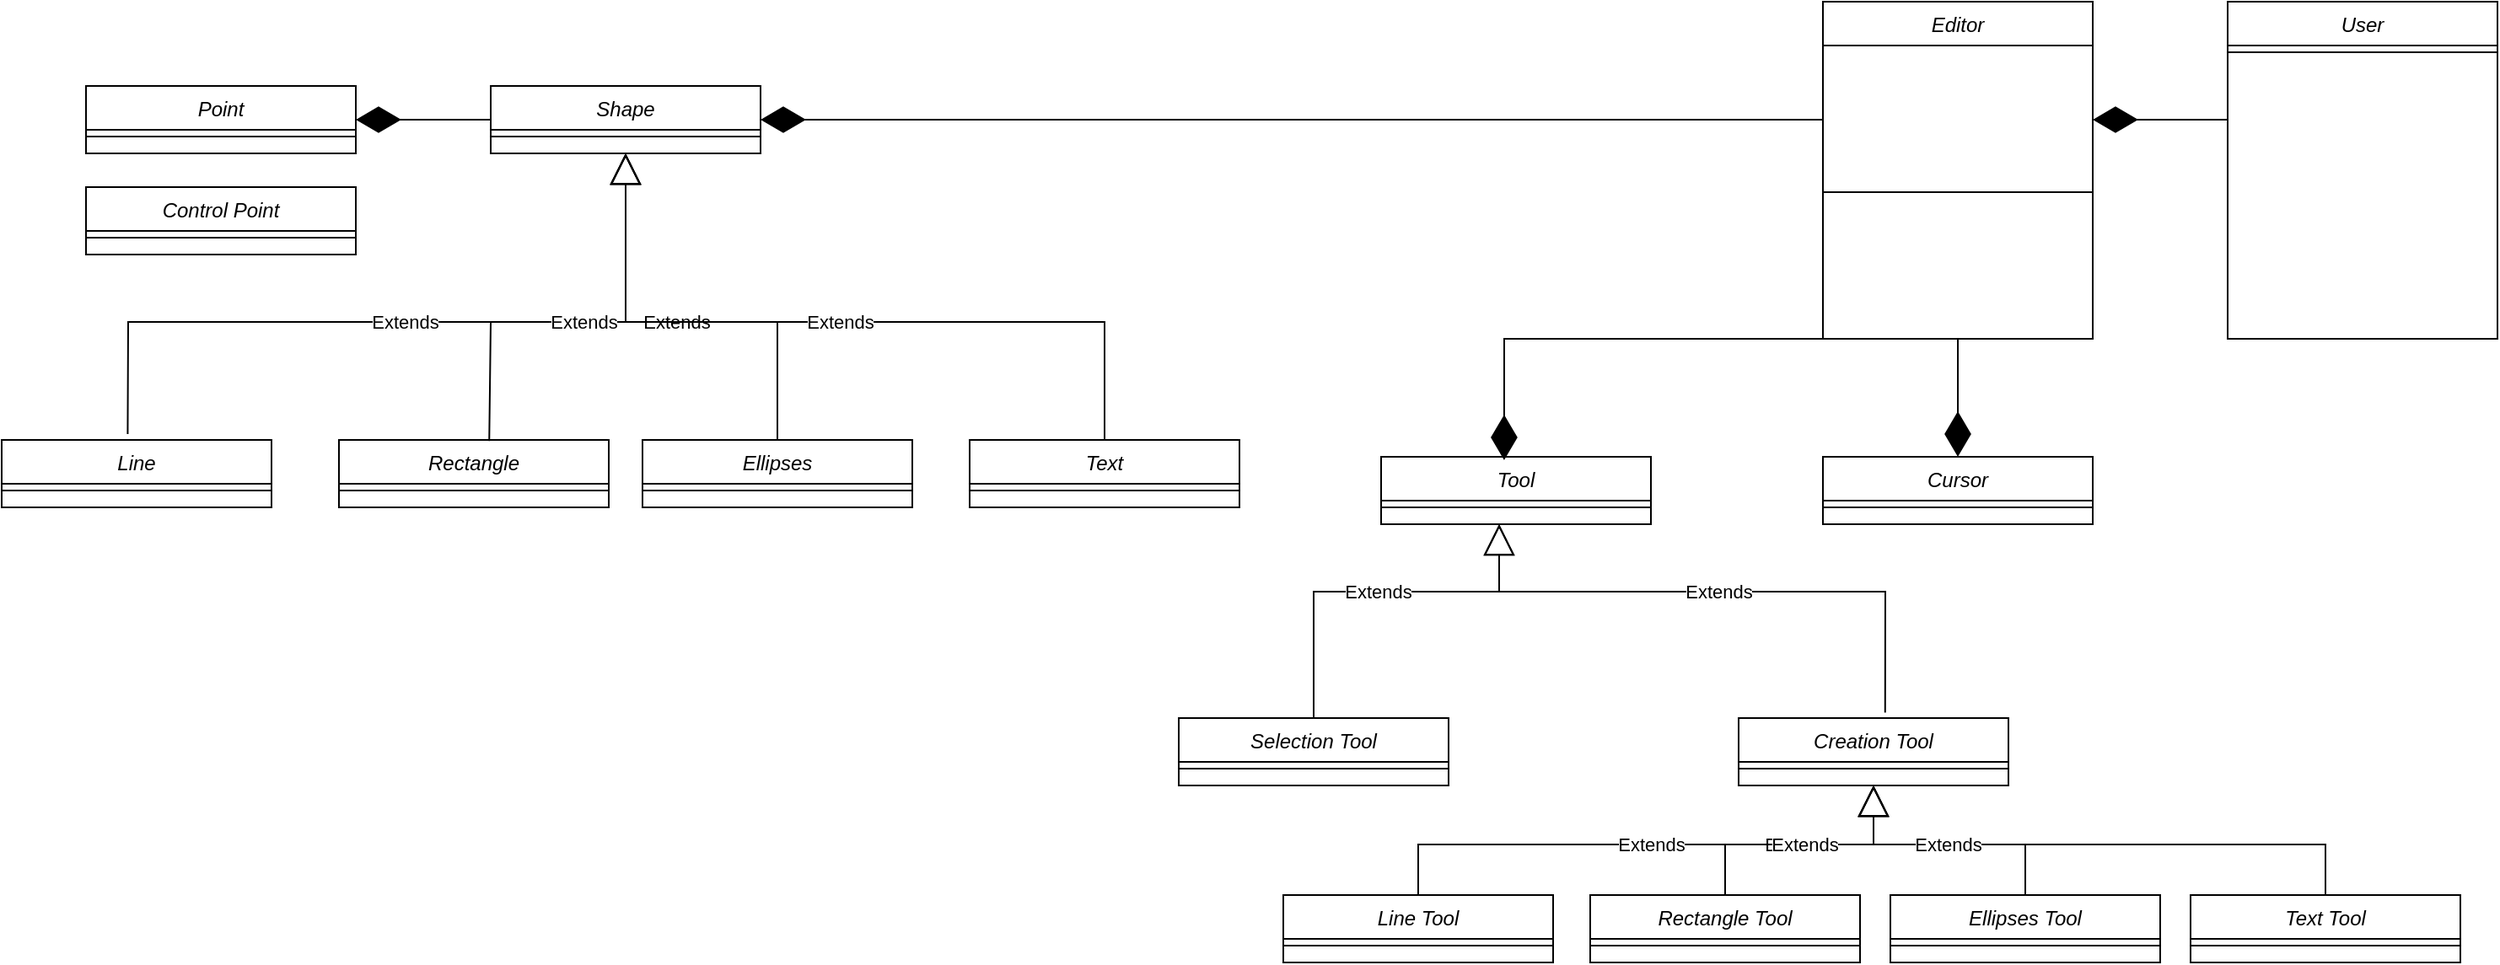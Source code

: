 <mxfile version="22.0.8" type="github">
  <diagram id="C5RBs43oDa-KdzZeNtuy" name="Page-1">
    <mxGraphModel dx="1974" dy="600" grid="1" gridSize="10" guides="1" tooltips="1" connect="1" arrows="1" fold="1" page="1" pageScale="1" pageWidth="827" pageHeight="1169" math="0" shadow="0">
      <root>
        <mxCell id="WIyWlLk6GJQsqaUBKTNV-0" />
        <mxCell id="WIyWlLk6GJQsqaUBKTNV-1" parent="WIyWlLk6GJQsqaUBKTNV-0" />
        <mxCell id="zkfFHV4jXpPFQw0GAbJ--0" value="User" style="swimlane;fontStyle=2;align=center;verticalAlign=top;childLayout=stackLayout;horizontal=1;startSize=26;horizontalStack=0;resizeParent=1;resizeLast=0;collapsible=1;marginBottom=0;rounded=0;shadow=0;strokeWidth=1;" parent="WIyWlLk6GJQsqaUBKTNV-1" vertex="1">
          <mxGeometry x="710" y="10" width="160" height="200" as="geometry">
            <mxRectangle x="230" y="140" width="160" height="26" as="alternateBounds" />
          </mxGeometry>
        </mxCell>
        <mxCell id="zkfFHV4jXpPFQw0GAbJ--4" value="" style="line;html=1;strokeWidth=1;align=left;verticalAlign=middle;spacingTop=-1;spacingLeft=3;spacingRight=3;rotatable=0;labelPosition=right;points=[];portConstraint=eastwest;" parent="zkfFHV4jXpPFQw0GAbJ--0" vertex="1">
          <mxGeometry y="26" width="160" height="8" as="geometry" />
        </mxCell>
        <mxCell id="ds8pIDIFLKpDr9yh_afj-0" value="Editor" style="swimlane;fontStyle=2;align=center;verticalAlign=top;childLayout=stackLayout;horizontal=1;startSize=26;horizontalStack=0;resizeParent=1;resizeLast=0;collapsible=1;marginBottom=0;rounded=0;shadow=0;strokeWidth=1;" vertex="1" parent="WIyWlLk6GJQsqaUBKTNV-1">
          <mxGeometry x="470" y="10" width="160" height="200" as="geometry">
            <mxRectangle x="230" y="140" width="160" height="26" as="alternateBounds" />
          </mxGeometry>
        </mxCell>
        <mxCell id="ds8pIDIFLKpDr9yh_afj-1" value="" style="line;html=1;strokeWidth=1;align=left;verticalAlign=middle;spacingTop=-1;spacingLeft=3;spacingRight=3;rotatable=0;labelPosition=right;points=[];portConstraint=eastwest;" vertex="1" parent="ds8pIDIFLKpDr9yh_afj-0">
          <mxGeometry y="26" width="160" height="174" as="geometry" />
        </mxCell>
        <mxCell id="ds8pIDIFLKpDr9yh_afj-4" value="Shape" style="swimlane;fontStyle=2;align=center;verticalAlign=top;childLayout=stackLayout;horizontal=1;startSize=26;horizontalStack=0;resizeParent=1;resizeLast=0;collapsible=1;marginBottom=0;rounded=0;shadow=0;strokeWidth=1;" vertex="1" parent="WIyWlLk6GJQsqaUBKTNV-1">
          <mxGeometry x="-320" y="60" width="160" height="40" as="geometry">
            <mxRectangle x="230" y="140" width="160" height="26" as="alternateBounds" />
          </mxGeometry>
        </mxCell>
        <mxCell id="ds8pIDIFLKpDr9yh_afj-5" value="" style="line;html=1;strokeWidth=1;align=left;verticalAlign=middle;spacingTop=-1;spacingLeft=3;spacingRight=3;rotatable=0;labelPosition=right;points=[];portConstraint=eastwest;" vertex="1" parent="ds8pIDIFLKpDr9yh_afj-4">
          <mxGeometry y="26" width="160" height="8" as="geometry" />
        </mxCell>
        <mxCell id="ds8pIDIFLKpDr9yh_afj-6" value="Rectangle" style="swimlane;fontStyle=2;align=center;verticalAlign=top;childLayout=stackLayout;horizontal=1;startSize=26;horizontalStack=0;resizeParent=1;resizeLast=0;collapsible=1;marginBottom=0;rounded=0;shadow=0;strokeWidth=1;" vertex="1" parent="WIyWlLk6GJQsqaUBKTNV-1">
          <mxGeometry x="-410" y="270" width="160" height="40" as="geometry">
            <mxRectangle x="230" y="140" width="160" height="26" as="alternateBounds" />
          </mxGeometry>
        </mxCell>
        <mxCell id="ds8pIDIFLKpDr9yh_afj-7" value="" style="line;html=1;strokeWidth=1;align=left;verticalAlign=middle;spacingTop=-1;spacingLeft=3;spacingRight=3;rotatable=0;labelPosition=right;points=[];portConstraint=eastwest;" vertex="1" parent="ds8pIDIFLKpDr9yh_afj-6">
          <mxGeometry y="26" width="160" height="8" as="geometry" />
        </mxCell>
        <mxCell id="ds8pIDIFLKpDr9yh_afj-8" value="Ellipses" style="swimlane;fontStyle=2;align=center;verticalAlign=top;childLayout=stackLayout;horizontal=1;startSize=26;horizontalStack=0;resizeParent=1;resizeLast=0;collapsible=1;marginBottom=0;rounded=0;shadow=0;strokeWidth=1;" vertex="1" parent="WIyWlLk6GJQsqaUBKTNV-1">
          <mxGeometry x="-230" y="270" width="160" height="40" as="geometry">
            <mxRectangle x="230" y="140" width="160" height="26" as="alternateBounds" />
          </mxGeometry>
        </mxCell>
        <mxCell id="ds8pIDIFLKpDr9yh_afj-9" value="" style="line;html=1;strokeWidth=1;align=left;verticalAlign=middle;spacingTop=-1;spacingLeft=3;spacingRight=3;rotatable=0;labelPosition=right;points=[];portConstraint=eastwest;" vertex="1" parent="ds8pIDIFLKpDr9yh_afj-8">
          <mxGeometry y="26" width="160" height="8" as="geometry" />
        </mxCell>
        <mxCell id="ds8pIDIFLKpDr9yh_afj-10" value="Text" style="swimlane;fontStyle=2;align=center;verticalAlign=top;childLayout=stackLayout;horizontal=1;startSize=26;horizontalStack=0;resizeParent=1;resizeLast=0;collapsible=1;marginBottom=0;rounded=0;shadow=0;strokeWidth=1;" vertex="1" parent="WIyWlLk6GJQsqaUBKTNV-1">
          <mxGeometry x="-36" y="270" width="160" height="40" as="geometry">
            <mxRectangle x="230" y="140" width="160" height="26" as="alternateBounds" />
          </mxGeometry>
        </mxCell>
        <mxCell id="ds8pIDIFLKpDr9yh_afj-11" value="" style="line;html=1;strokeWidth=1;align=left;verticalAlign=middle;spacingTop=-1;spacingLeft=3;spacingRight=3;rotatable=0;labelPosition=right;points=[];portConstraint=eastwest;" vertex="1" parent="ds8pIDIFLKpDr9yh_afj-10">
          <mxGeometry y="26" width="160" height="8" as="geometry" />
        </mxCell>
        <mxCell id="ds8pIDIFLKpDr9yh_afj-13" value="Line" style="swimlane;fontStyle=2;align=center;verticalAlign=top;childLayout=stackLayout;horizontal=1;startSize=26;horizontalStack=0;resizeParent=1;resizeLast=0;collapsible=1;marginBottom=0;rounded=0;shadow=0;strokeWidth=1;" vertex="1" parent="WIyWlLk6GJQsqaUBKTNV-1">
          <mxGeometry x="-610" y="270" width="160" height="40" as="geometry">
            <mxRectangle x="230" y="140" width="160" height="26" as="alternateBounds" />
          </mxGeometry>
        </mxCell>
        <mxCell id="ds8pIDIFLKpDr9yh_afj-14" value="" style="line;html=1;strokeWidth=1;align=left;verticalAlign=middle;spacingTop=-1;spacingLeft=3;spacingRight=3;rotatable=0;labelPosition=right;points=[];portConstraint=eastwest;" vertex="1" parent="ds8pIDIFLKpDr9yh_afj-13">
          <mxGeometry y="26" width="160" height="8" as="geometry" />
        </mxCell>
        <mxCell id="ds8pIDIFLKpDr9yh_afj-24" value="Tool" style="swimlane;fontStyle=2;align=center;verticalAlign=top;childLayout=stackLayout;horizontal=1;startSize=26;horizontalStack=0;resizeParent=1;resizeLast=0;collapsible=1;marginBottom=0;rounded=0;shadow=0;strokeWidth=1;" vertex="1" parent="WIyWlLk6GJQsqaUBKTNV-1">
          <mxGeometry x="208" y="280" width="160" height="40" as="geometry">
            <mxRectangle x="230" y="140" width="160" height="26" as="alternateBounds" />
          </mxGeometry>
        </mxCell>
        <mxCell id="ds8pIDIFLKpDr9yh_afj-25" value="" style="line;html=1;strokeWidth=1;align=left;verticalAlign=middle;spacingTop=-1;spacingLeft=3;spacingRight=3;rotatable=0;labelPosition=right;points=[];portConstraint=eastwest;" vertex="1" parent="ds8pIDIFLKpDr9yh_afj-24">
          <mxGeometry y="26" width="160" height="8" as="geometry" />
        </mxCell>
        <mxCell id="ds8pIDIFLKpDr9yh_afj-27" value="Creation Tool&#xa;" style="swimlane;fontStyle=2;align=center;verticalAlign=top;childLayout=stackLayout;horizontal=1;startSize=26;horizontalStack=0;resizeParent=1;resizeLast=0;collapsible=1;marginBottom=0;rounded=0;shadow=0;strokeWidth=1;" vertex="1" parent="WIyWlLk6GJQsqaUBKTNV-1">
          <mxGeometry x="420" y="435" width="160" height="40" as="geometry">
            <mxRectangle x="230" y="140" width="160" height="26" as="alternateBounds" />
          </mxGeometry>
        </mxCell>
        <mxCell id="ds8pIDIFLKpDr9yh_afj-28" value="" style="line;html=1;strokeWidth=1;align=left;verticalAlign=middle;spacingTop=-1;spacingLeft=3;spacingRight=3;rotatable=0;labelPosition=right;points=[];portConstraint=eastwest;" vertex="1" parent="ds8pIDIFLKpDr9yh_afj-27">
          <mxGeometry y="26" width="160" height="8" as="geometry" />
        </mxCell>
        <mxCell id="ds8pIDIFLKpDr9yh_afj-36" value="Selection Tool" style="swimlane;fontStyle=2;align=center;verticalAlign=top;childLayout=stackLayout;horizontal=1;startSize=26;horizontalStack=0;resizeParent=1;resizeLast=0;collapsible=1;marginBottom=0;rounded=0;shadow=0;strokeWidth=1;" vertex="1" parent="WIyWlLk6GJQsqaUBKTNV-1">
          <mxGeometry x="88" y="435" width="160" height="40" as="geometry">
            <mxRectangle x="230" y="140" width="160" height="26" as="alternateBounds" />
          </mxGeometry>
        </mxCell>
        <mxCell id="ds8pIDIFLKpDr9yh_afj-37" value="" style="line;html=1;strokeWidth=1;align=left;verticalAlign=middle;spacingTop=-1;spacingLeft=3;spacingRight=3;rotatable=0;labelPosition=right;points=[];portConstraint=eastwest;" vertex="1" parent="ds8pIDIFLKpDr9yh_afj-36">
          <mxGeometry y="26" width="160" height="8" as="geometry" />
        </mxCell>
        <mxCell id="ds8pIDIFLKpDr9yh_afj-49" value="Extends" style="endArrow=block;endSize=16;endFill=0;html=1;rounded=0;entryX=0.5;entryY=1;entryDx=0;entryDy=0;exitX=0.467;exitY=-0.089;exitDx=0;exitDy=0;exitPerimeter=0;" edge="1" parent="WIyWlLk6GJQsqaUBKTNV-1" source="ds8pIDIFLKpDr9yh_afj-13" target="ds8pIDIFLKpDr9yh_afj-4">
          <mxGeometry width="160" relative="1" as="geometry">
            <mxPoint x="-390" y="210" as="sourcePoint" />
            <mxPoint x="-230" y="210" as="targetPoint" />
            <Array as="points">
              <mxPoint x="-535" y="200" />
              <mxPoint x="-390" y="200" />
              <mxPoint x="-240" y="200" />
            </Array>
          </mxGeometry>
        </mxCell>
        <mxCell id="ds8pIDIFLKpDr9yh_afj-50" value="Extends" style="endArrow=block;endSize=16;endFill=0;html=1;rounded=0;entryX=0.5;entryY=1;entryDx=0;entryDy=0;exitX=0.557;exitY=0.015;exitDx=0;exitDy=0;exitPerimeter=0;" edge="1" parent="WIyWlLk6GJQsqaUBKTNV-1" source="ds8pIDIFLKpDr9yh_afj-6" target="ds8pIDIFLKpDr9yh_afj-4">
          <mxGeometry width="160" relative="1" as="geometry">
            <mxPoint x="-525" y="276" as="sourcePoint" />
            <mxPoint x="-240" y="170" as="targetPoint" />
            <Array as="points">
              <mxPoint x="-320" y="200" />
              <mxPoint x="-290" y="200" />
              <mxPoint x="-240" y="200" />
            </Array>
          </mxGeometry>
        </mxCell>
        <mxCell id="ds8pIDIFLKpDr9yh_afj-51" value="Extends" style="endArrow=block;endSize=16;endFill=0;html=1;rounded=0;entryX=0.5;entryY=1;entryDx=0;entryDy=0;exitX=0.5;exitY=0;exitDx=0;exitDy=0;" edge="1" parent="WIyWlLk6GJQsqaUBKTNV-1" source="ds8pIDIFLKpDr9yh_afj-8" target="ds8pIDIFLKpDr9yh_afj-4">
          <mxGeometry width="160" relative="1" as="geometry">
            <mxPoint x="-220" y="230" as="sourcePoint" />
            <mxPoint x="-60" y="230" as="targetPoint" />
            <Array as="points">
              <mxPoint x="-150" y="200" />
              <mxPoint x="-240" y="200" />
            </Array>
          </mxGeometry>
        </mxCell>
        <mxCell id="ds8pIDIFLKpDr9yh_afj-52" value="Extends" style="endArrow=block;endSize=16;endFill=0;html=1;rounded=0;exitX=0.5;exitY=0;exitDx=0;exitDy=0;entryX=0.5;entryY=1;entryDx=0;entryDy=0;" edge="1" parent="WIyWlLk6GJQsqaUBKTNV-1" source="ds8pIDIFLKpDr9yh_afj-10" target="ds8pIDIFLKpDr9yh_afj-4">
          <mxGeometry width="160" relative="1" as="geometry">
            <mxPoint x="-90" y="200" as="sourcePoint" />
            <mxPoint x="-250" y="160" as="targetPoint" />
            <Array as="points">
              <mxPoint x="44" y="200" />
              <mxPoint x="-240" y="200" />
            </Array>
          </mxGeometry>
        </mxCell>
        <mxCell id="ds8pIDIFLKpDr9yh_afj-64" value="Cursor" style="swimlane;fontStyle=2;align=center;verticalAlign=top;childLayout=stackLayout;horizontal=1;startSize=26;horizontalStack=0;resizeParent=1;resizeLast=0;collapsible=1;marginBottom=0;rounded=0;shadow=0;strokeWidth=1;" vertex="1" parent="WIyWlLk6GJQsqaUBKTNV-1">
          <mxGeometry x="470" y="280" width="160" height="40" as="geometry">
            <mxRectangle x="230" y="140" width="160" height="26" as="alternateBounds" />
          </mxGeometry>
        </mxCell>
        <mxCell id="ds8pIDIFLKpDr9yh_afj-65" value="" style="line;html=1;strokeWidth=1;align=left;verticalAlign=middle;spacingTop=-1;spacingLeft=3;spacingRight=3;rotatable=0;labelPosition=right;points=[];portConstraint=eastwest;" vertex="1" parent="ds8pIDIFLKpDr9yh_afj-64">
          <mxGeometry y="26" width="160" height="8" as="geometry" />
        </mxCell>
        <mxCell id="ds8pIDIFLKpDr9yh_afj-67" value="Rectangle Tool&#xa;" style="swimlane;fontStyle=2;align=center;verticalAlign=top;childLayout=stackLayout;horizontal=1;startSize=26;horizontalStack=0;resizeParent=1;resizeLast=0;collapsible=1;marginBottom=0;rounded=0;shadow=0;strokeWidth=1;" vertex="1" parent="WIyWlLk6GJQsqaUBKTNV-1">
          <mxGeometry x="332" y="540" width="160" height="40" as="geometry">
            <mxRectangle x="230" y="140" width="160" height="26" as="alternateBounds" />
          </mxGeometry>
        </mxCell>
        <mxCell id="ds8pIDIFLKpDr9yh_afj-68" value="" style="line;html=1;strokeWidth=1;align=left;verticalAlign=middle;spacingTop=-1;spacingLeft=3;spacingRight=3;rotatable=0;labelPosition=right;points=[];portConstraint=eastwest;" vertex="1" parent="ds8pIDIFLKpDr9yh_afj-67">
          <mxGeometry y="26" width="160" height="8" as="geometry" />
        </mxCell>
        <mxCell id="ds8pIDIFLKpDr9yh_afj-69" value="Extends" style="endArrow=block;endSize=16;endFill=0;html=1;rounded=0;exitX=0.5;exitY=0;exitDx=0;exitDy=0;" edge="1" parent="WIyWlLk6GJQsqaUBKTNV-1" source="ds8pIDIFLKpDr9yh_afj-36">
          <mxGeometry width="160" relative="1" as="geometry">
            <mxPoint x="198" y="490" as="sourcePoint" />
            <mxPoint x="278" y="320" as="targetPoint" />
            <Array as="points">
              <mxPoint x="168" y="360" />
              <mxPoint x="278" y="360" />
            </Array>
          </mxGeometry>
        </mxCell>
        <mxCell id="ds8pIDIFLKpDr9yh_afj-70" value="Extends" style="endArrow=block;endSize=16;endFill=0;html=1;rounded=0;exitX=0.543;exitY=-0.08;exitDx=0;exitDy=0;exitPerimeter=0;" edge="1" parent="WIyWlLk6GJQsqaUBKTNV-1" source="ds8pIDIFLKpDr9yh_afj-27">
          <mxGeometry width="160" relative="1" as="geometry">
            <mxPoint x="578" y="370" as="sourcePoint" />
            <mxPoint x="278" y="320" as="targetPoint" />
            <Array as="points">
              <mxPoint x="507" y="360" />
              <mxPoint x="278" y="360" />
            </Array>
          </mxGeometry>
        </mxCell>
        <mxCell id="ds8pIDIFLKpDr9yh_afj-73" value="" style="endArrow=diamondThin;endFill=1;endSize=24;html=1;rounded=0;entryX=0.456;entryY=0.05;entryDx=0;entryDy=0;entryPerimeter=0;" edge="1" parent="WIyWlLk6GJQsqaUBKTNV-1" target="ds8pIDIFLKpDr9yh_afj-24">
          <mxGeometry width="160" relative="1" as="geometry">
            <mxPoint x="550" y="210" as="sourcePoint" />
            <mxPoint x="530" y="420" as="targetPoint" />
            <Array as="points">
              <mxPoint x="440" y="210" />
              <mxPoint x="360" y="210" />
              <mxPoint x="281" y="210" />
            </Array>
          </mxGeometry>
        </mxCell>
        <mxCell id="ds8pIDIFLKpDr9yh_afj-74" value="" style="endArrow=diamondThin;endFill=1;endSize=24;html=1;rounded=0;exitX=0.5;exitY=1;exitDx=0;exitDy=0;entryX=0.5;entryY=0;entryDx=0;entryDy=0;" edge="1" parent="WIyWlLk6GJQsqaUBKTNV-1" source="ds8pIDIFLKpDr9yh_afj-0" target="ds8pIDIFLKpDr9yh_afj-64">
          <mxGeometry width="160" relative="1" as="geometry">
            <mxPoint x="370" y="420" as="sourcePoint" />
            <mxPoint x="530" y="420" as="targetPoint" />
          </mxGeometry>
        </mxCell>
        <mxCell id="ds8pIDIFLKpDr9yh_afj-75" value="Ellipses Tool&#xa;" style="swimlane;fontStyle=2;align=center;verticalAlign=top;childLayout=stackLayout;horizontal=1;startSize=26;horizontalStack=0;resizeParent=1;resizeLast=0;collapsible=1;marginBottom=0;rounded=0;shadow=0;strokeWidth=1;" vertex="1" parent="WIyWlLk6GJQsqaUBKTNV-1">
          <mxGeometry x="510" y="540" width="160" height="40" as="geometry">
            <mxRectangle x="230" y="140" width="160" height="26" as="alternateBounds" />
          </mxGeometry>
        </mxCell>
        <mxCell id="ds8pIDIFLKpDr9yh_afj-76" value="" style="line;html=1;strokeWidth=1;align=left;verticalAlign=middle;spacingTop=-1;spacingLeft=3;spacingRight=3;rotatable=0;labelPosition=right;points=[];portConstraint=eastwest;" vertex="1" parent="ds8pIDIFLKpDr9yh_afj-75">
          <mxGeometry y="26" width="160" height="8" as="geometry" />
        </mxCell>
        <mxCell id="ds8pIDIFLKpDr9yh_afj-77" value="Line Tool&#xa;" style="swimlane;fontStyle=2;align=center;verticalAlign=top;childLayout=stackLayout;horizontal=1;startSize=26;horizontalStack=0;resizeParent=1;resizeLast=0;collapsible=1;marginBottom=0;rounded=0;shadow=0;strokeWidth=1;" vertex="1" parent="WIyWlLk6GJQsqaUBKTNV-1">
          <mxGeometry x="150" y="540" width="160" height="40" as="geometry">
            <mxRectangle x="230" y="140" width="160" height="26" as="alternateBounds" />
          </mxGeometry>
        </mxCell>
        <mxCell id="ds8pIDIFLKpDr9yh_afj-78" value="" style="line;html=1;strokeWidth=1;align=left;verticalAlign=middle;spacingTop=-1;spacingLeft=3;spacingRight=3;rotatable=0;labelPosition=right;points=[];portConstraint=eastwest;" vertex="1" parent="ds8pIDIFLKpDr9yh_afj-77">
          <mxGeometry y="26" width="160" height="8" as="geometry" />
        </mxCell>
        <mxCell id="ds8pIDIFLKpDr9yh_afj-79" value="Extends" style="endArrow=block;endSize=16;endFill=0;html=1;rounded=0;entryX=0.5;entryY=1;entryDx=0;entryDy=0;exitX=0.5;exitY=0;exitDx=0;exitDy=0;" edge="1" parent="WIyWlLk6GJQsqaUBKTNV-1" source="ds8pIDIFLKpDr9yh_afj-77" target="ds8pIDIFLKpDr9yh_afj-27">
          <mxGeometry width="160" relative="1" as="geometry">
            <mxPoint x="220" y="530" as="sourcePoint" />
            <mxPoint x="380" y="530" as="targetPoint" />
            <Array as="points">
              <mxPoint x="230" y="510" />
              <mxPoint x="412" y="510" />
              <mxPoint x="500" y="510" />
            </Array>
          </mxGeometry>
        </mxCell>
        <mxCell id="ds8pIDIFLKpDr9yh_afj-80" value="Extends" style="endArrow=block;endSize=16;endFill=0;html=1;rounded=0;entryX=0.5;entryY=1;entryDx=0;entryDy=0;exitX=0.5;exitY=0;exitDx=0;exitDy=0;" edge="1" parent="WIyWlLk6GJQsqaUBKTNV-1" source="ds8pIDIFLKpDr9yh_afj-75" target="ds8pIDIFLKpDr9yh_afj-27">
          <mxGeometry width="160" relative="1" as="geometry">
            <mxPoint x="320" y="540" as="sourcePoint" />
            <mxPoint x="480" y="540" as="targetPoint" />
            <Array as="points">
              <mxPoint x="590" y="510" />
              <mxPoint x="412" y="510" />
              <mxPoint x="500" y="510" />
            </Array>
          </mxGeometry>
        </mxCell>
        <mxCell id="ds8pIDIFLKpDr9yh_afj-83" value="Text Tool&#xa;" style="swimlane;fontStyle=2;align=center;verticalAlign=top;childLayout=stackLayout;horizontal=1;startSize=26;horizontalStack=0;resizeParent=1;resizeLast=0;collapsible=1;marginBottom=0;rounded=0;shadow=0;strokeWidth=1;" vertex="1" parent="WIyWlLk6GJQsqaUBKTNV-1">
          <mxGeometry x="688" y="540" width="160" height="40" as="geometry">
            <mxRectangle x="230" y="140" width="160" height="26" as="alternateBounds" />
          </mxGeometry>
        </mxCell>
        <mxCell id="ds8pIDIFLKpDr9yh_afj-84" value="" style="line;html=1;strokeWidth=1;align=left;verticalAlign=middle;spacingTop=-1;spacingLeft=3;spacingRight=3;rotatable=0;labelPosition=right;points=[];portConstraint=eastwest;" vertex="1" parent="ds8pIDIFLKpDr9yh_afj-83">
          <mxGeometry y="26" width="160" height="8" as="geometry" />
        </mxCell>
        <mxCell id="ds8pIDIFLKpDr9yh_afj-85" value="Extends" style="endArrow=block;endSize=16;endFill=0;html=1;rounded=0;entryX=0.5;entryY=1;entryDx=0;entryDy=0;exitX=0.5;exitY=0;exitDx=0;exitDy=0;" edge="1" parent="WIyWlLk6GJQsqaUBKTNV-1" source="ds8pIDIFLKpDr9yh_afj-83" target="ds8pIDIFLKpDr9yh_afj-27">
          <mxGeometry width="160" relative="1" as="geometry">
            <mxPoint x="498" y="540" as="sourcePoint" />
            <mxPoint x="590" y="475" as="targetPoint" />
            <Array as="points">
              <mxPoint x="768" y="510" />
              <mxPoint x="412" y="510" />
              <mxPoint x="500" y="510" />
            </Array>
          </mxGeometry>
        </mxCell>
        <mxCell id="ds8pIDIFLKpDr9yh_afj-86" value="" style="endArrow=diamondThin;endFill=1;endSize=24;html=1;rounded=0;" edge="1" parent="WIyWlLk6GJQsqaUBKTNV-1">
          <mxGeometry width="160" relative="1" as="geometry">
            <mxPoint x="710" y="80" as="sourcePoint" />
            <mxPoint x="630" y="80" as="targetPoint" />
            <Array as="points">
              <mxPoint x="670" y="80" />
            </Array>
          </mxGeometry>
        </mxCell>
        <mxCell id="ds8pIDIFLKpDr9yh_afj-90" value="" style="endArrow=diamondThin;endFill=1;endSize=24;html=1;rounded=0;entryX=1;entryY=0.5;entryDx=0;entryDy=0;" edge="1" parent="WIyWlLk6GJQsqaUBKTNV-1" target="ds8pIDIFLKpDr9yh_afj-4">
          <mxGeometry width="160" relative="1" as="geometry">
            <mxPoint x="470" y="80" as="sourcePoint" />
            <mxPoint x="30" y="150" as="targetPoint" />
            <Array as="points">
              <mxPoint x="330" y="80" />
            </Array>
          </mxGeometry>
        </mxCell>
        <mxCell id="ds8pIDIFLKpDr9yh_afj-91" value="Extends" style="endArrow=block;endSize=16;endFill=0;html=1;rounded=0;exitX=0.5;exitY=0;exitDx=0;exitDy=0;entryX=0.5;entryY=1;entryDx=0;entryDy=0;" edge="1" parent="WIyWlLk6GJQsqaUBKTNV-1" source="ds8pIDIFLKpDr9yh_afj-67" target="ds8pIDIFLKpDr9yh_afj-27">
          <mxGeometry width="160" relative="1" as="geometry">
            <mxPoint x="390" y="500" as="sourcePoint" />
            <mxPoint x="550" y="500" as="targetPoint" />
            <Array as="points">
              <mxPoint x="412" y="510" />
              <mxPoint x="500" y="510" />
            </Array>
          </mxGeometry>
        </mxCell>
        <mxCell id="ds8pIDIFLKpDr9yh_afj-92" value="Point" style="swimlane;fontStyle=2;align=center;verticalAlign=top;childLayout=stackLayout;horizontal=1;startSize=26;horizontalStack=0;resizeParent=1;resizeLast=0;collapsible=1;marginBottom=0;rounded=0;shadow=0;strokeWidth=1;" vertex="1" parent="WIyWlLk6GJQsqaUBKTNV-1">
          <mxGeometry x="-560" y="60" width="160" height="40" as="geometry">
            <mxRectangle x="230" y="140" width="160" height="26" as="alternateBounds" />
          </mxGeometry>
        </mxCell>
        <mxCell id="ds8pIDIFLKpDr9yh_afj-93" value="" style="line;html=1;strokeWidth=1;align=left;verticalAlign=middle;spacingTop=-1;spacingLeft=3;spacingRight=3;rotatable=0;labelPosition=right;points=[];portConstraint=eastwest;" vertex="1" parent="ds8pIDIFLKpDr9yh_afj-92">
          <mxGeometry y="26" width="160" height="8" as="geometry" />
        </mxCell>
        <mxCell id="ds8pIDIFLKpDr9yh_afj-94" value="" style="endArrow=diamondThin;endFill=1;endSize=24;html=1;rounded=0;entryX=1;entryY=0.5;entryDx=0;entryDy=0;exitX=0;exitY=0.5;exitDx=0;exitDy=0;" edge="1" parent="WIyWlLk6GJQsqaUBKTNV-1" source="ds8pIDIFLKpDr9yh_afj-4" target="ds8pIDIFLKpDr9yh_afj-92">
          <mxGeometry width="160" relative="1" as="geometry">
            <mxPoint x="-510" y="140" as="sourcePoint" />
            <mxPoint x="-350" y="140" as="targetPoint" />
          </mxGeometry>
        </mxCell>
        <mxCell id="ds8pIDIFLKpDr9yh_afj-95" value="Control Point" style="swimlane;fontStyle=2;align=center;verticalAlign=top;childLayout=stackLayout;horizontal=1;startSize=26;horizontalStack=0;resizeParent=1;resizeLast=0;collapsible=1;marginBottom=0;rounded=0;shadow=0;strokeWidth=1;" vertex="1" parent="WIyWlLk6GJQsqaUBKTNV-1">
          <mxGeometry x="-560" y="120" width="160" height="40" as="geometry">
            <mxRectangle x="230" y="140" width="160" height="26" as="alternateBounds" />
          </mxGeometry>
        </mxCell>
        <mxCell id="ds8pIDIFLKpDr9yh_afj-96" value="" style="line;html=1;strokeWidth=1;align=left;verticalAlign=middle;spacingTop=-1;spacingLeft=3;spacingRight=3;rotatable=0;labelPosition=right;points=[];portConstraint=eastwest;" vertex="1" parent="ds8pIDIFLKpDr9yh_afj-95">
          <mxGeometry y="26" width="160" height="8" as="geometry" />
        </mxCell>
      </root>
    </mxGraphModel>
  </diagram>
</mxfile>
